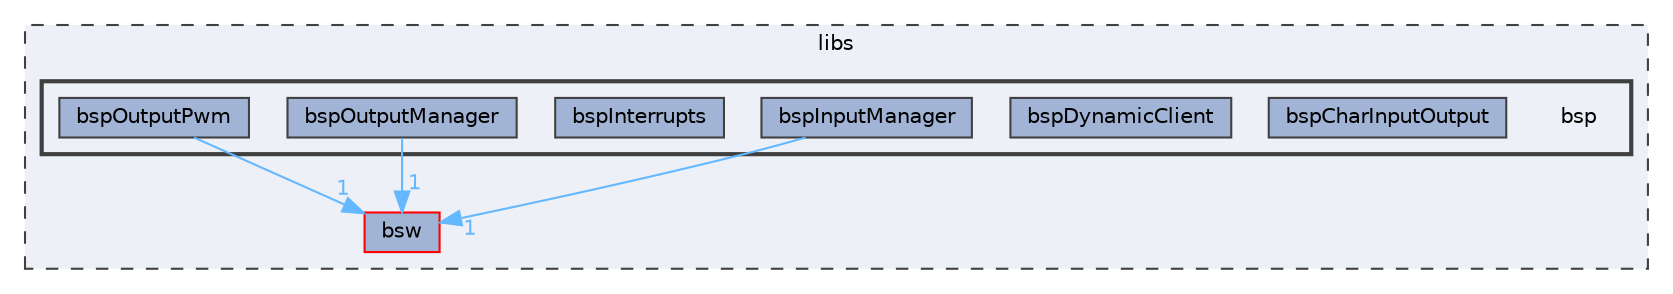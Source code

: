 digraph "bsp"
{
 // LATEX_PDF_SIZE
  bgcolor="transparent";
  edge [fontname=Helvetica,fontsize=10,labelfontname=Helvetica,labelfontsize=10];
  node [fontname=Helvetica,fontsize=10,shape=box,height=0.2,width=0.4];
  compound=true
  subgraph clusterdir_6719ab1f1f7655efc2fa43f7eb574fd1 {
    graph [ bgcolor="#edf0f7", pencolor="grey25", label="libs", fontname=Helvetica,fontsize=10 style="filled,dashed", URL="dir_6719ab1f1f7655efc2fa43f7eb574fd1.html",tooltip=""]
  dir_6d5c880d47bd8ed5a2539072056c02e0 [label="bsw", fillcolor="#a2b4d6", color="red", style="filled", URL="dir_6d5c880d47bd8ed5a2539072056c02e0.html",tooltip=""];
  subgraph clusterdir_70b6acf33ea3d9d20b9a05167e468f83 {
    graph [ bgcolor="#edf0f7", pencolor="grey25", label="", fontname=Helvetica,fontsize=10 style="filled,bold", URL="dir_70b6acf33ea3d9d20b9a05167e468f83.html",tooltip=""]
    dir_70b6acf33ea3d9d20b9a05167e468f83 [shape=plaintext, label="bsp"];
  dir_1eab4b04f5428841d38d648796fa8c58 [label="bspCharInputOutput", fillcolor="#a2b4d6", color="grey25", style="filled", URL="dir_1eab4b04f5428841d38d648796fa8c58.html",tooltip=""];
  dir_794fb483f268ff7968522ab22c018b23 [label="bspDynamicClient", fillcolor="#a2b4d6", color="grey25", style="filled", URL="dir_794fb483f268ff7968522ab22c018b23.html",tooltip=""];
  dir_b3f7e3a7333ebee86a4f179097405da4 [label="bspInputManager", fillcolor="#a2b4d6", color="grey25", style="filled", URL="dir_b3f7e3a7333ebee86a4f179097405da4.html",tooltip=""];
  dir_8ae1b09a5bec16ca625dbf0fb0928d0b [label="bspInterrupts", fillcolor="#a2b4d6", color="grey25", style="filled", URL="dir_8ae1b09a5bec16ca625dbf0fb0928d0b.html",tooltip=""];
  dir_ef1030a483da490d4338fba461a27d0f [label="bspOutputManager", fillcolor="#a2b4d6", color="grey25", style="filled", URL="dir_ef1030a483da490d4338fba461a27d0f.html",tooltip=""];
  dir_201aa5df6b7b546b2bbd2c609cbc02be [label="bspOutputPwm", fillcolor="#a2b4d6", color="grey25", style="filled", URL="dir_201aa5df6b7b546b2bbd2c609cbc02be.html",tooltip=""];
  }
  }
  dir_b3f7e3a7333ebee86a4f179097405da4->dir_6d5c880d47bd8ed5a2539072056c02e0 [headlabel="1", labeldistance=1.5 headhref="dir_000026_000030.html" href="dir_000026_000030.html" color="steelblue1" fontcolor="steelblue1"];
  dir_ef1030a483da490d4338fba461a27d0f->dir_6d5c880d47bd8ed5a2539072056c02e0 [headlabel="1", labeldistance=1.5 headhref="dir_000028_000030.html" href="dir_000028_000030.html" color="steelblue1" fontcolor="steelblue1"];
  dir_201aa5df6b7b546b2bbd2c609cbc02be->dir_6d5c880d47bd8ed5a2539072056c02e0 [headlabel="1", labeldistance=1.5 headhref="dir_000029_000030.html" href="dir_000029_000030.html" color="steelblue1" fontcolor="steelblue1"];
}
